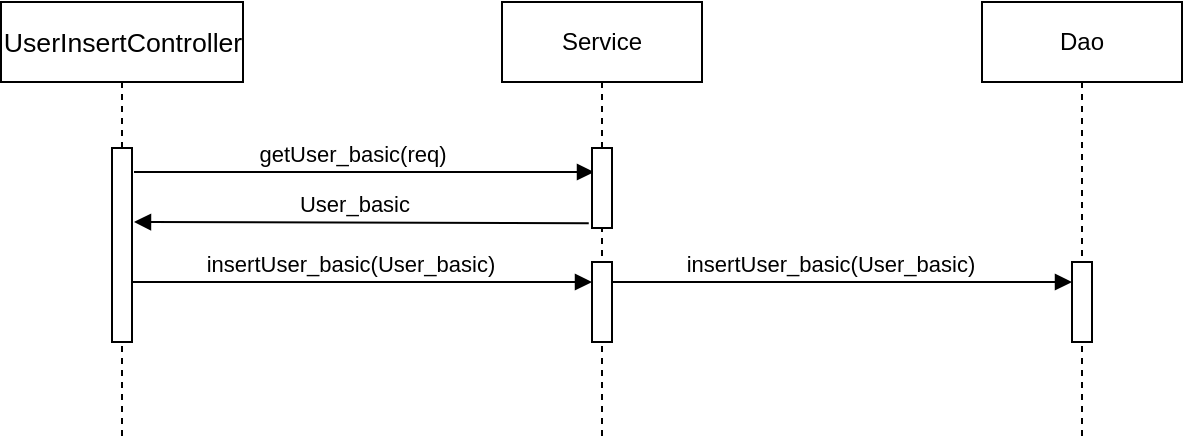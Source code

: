 <mxfile version="13.2.6"><diagram id="pLO0dg68gjHQzvGz2A8M" name="Page-1"><mxGraphModel dx="514" dy="477" grid="1" gridSize="10" guides="1" tooltips="1" connect="1" arrows="1" fold="1" page="1" pageScale="1" pageWidth="827" pageHeight="1169" math="0" shadow="0"><root><mxCell id="0"/><mxCell id="1" parent="0"/><mxCell id="s6rJxXWDk9mJpKVb8mi1-1" value="Dao" style="shape=umlLifeline;perimeter=lifelinePerimeter;whiteSpace=wrap;html=1;container=1;collapsible=0;recursiveResize=0;outlineConnect=0;" vertex="1" parent="1"><mxGeometry x="604" y="80" width="100" height="220" as="geometry"/></mxCell><mxCell id="s6rJxXWDk9mJpKVb8mi1-5" value="" style="html=1;points=[];perimeter=orthogonalPerimeter;" vertex="1" parent="s6rJxXWDk9mJpKVb8mi1-1"><mxGeometry x="45" y="130" width="10" height="40" as="geometry"/></mxCell><mxCell id="s6rJxXWDk9mJpKVb8mi1-2" value="Service" style="shape=umlLifeline;perimeter=lifelinePerimeter;whiteSpace=wrap;html=1;container=1;collapsible=0;recursiveResize=0;outlineConnect=0;" vertex="1" parent="1"><mxGeometry x="364" y="80" width="100" height="220" as="geometry"/></mxCell><mxCell id="s6rJxXWDk9mJpKVb8mi1-31" value="" style="html=1;points=[];perimeter=orthogonalPerimeter;" vertex="1" parent="s6rJxXWDk9mJpKVb8mi1-2"><mxGeometry x="45" y="130" width="10" height="40" as="geometry"/></mxCell><mxCell id="s6rJxXWDk9mJpKVb8mi1-3" value="&lt;span style=&quot;font-size: 10pt ; font-family: &amp;#34;arial&amp;#34;&quot;&gt;UserInsertController&lt;/span&gt;" style="shape=umlLifeline;perimeter=lifelinePerimeter;whiteSpace=wrap;html=1;container=1;collapsible=0;recursiveResize=0;outlineConnect=0;" vertex="1" parent="1"><mxGeometry x="113.5" y="80" width="121" height="220" as="geometry"/></mxCell><mxCell id="s6rJxXWDk9mJpKVb8mi1-4" value="" style="html=1;points=[];perimeter=orthogonalPerimeter;" vertex="1" parent="1"><mxGeometry x="169" y="153" width="10" height="97" as="geometry"/></mxCell><mxCell id="s6rJxXWDk9mJpKVb8mi1-6" value="getUser_basic(req)" style="html=1;verticalAlign=bottom;endArrow=block;" edge="1" parent="1"><mxGeometry x="-0.058" width="80" relative="1" as="geometry"><mxPoint x="180" y="165" as="sourcePoint"/><mxPoint x="410" y="165" as="targetPoint"/><mxPoint as="offset"/></mxGeometry></mxCell><mxCell id="s6rJxXWDk9mJpKVb8mi1-7" value="insertUser_basic(User_basic)" style="html=1;verticalAlign=bottom;endArrow=block;" edge="1" parent="1"><mxGeometry x="-0.058" width="80" relative="1" as="geometry"><mxPoint x="179" y="220" as="sourcePoint"/><mxPoint x="409" y="220" as="targetPoint"/><mxPoint as="offset"/></mxGeometry></mxCell><mxCell id="s6rJxXWDk9mJpKVb8mi1-22" value="" style="html=1;points=[];perimeter=orthogonalPerimeter;" vertex="1" parent="1"><mxGeometry x="409" y="153" width="10" height="40" as="geometry"/></mxCell><mxCell id="s6rJxXWDk9mJpKVb8mi1-30" value="User_basic" style="html=1;verticalAlign=bottom;endArrow=block;exitX=-0.162;exitY=0.94;exitDx=0;exitDy=0;exitPerimeter=0;" edge="1" parent="1" source="s6rJxXWDk9mJpKVb8mi1-22"><mxGeometry x="0.033" width="80" relative="1" as="geometry"><mxPoint x="400" y="190" as="sourcePoint"/><mxPoint x="180.0" y="190.0" as="targetPoint"/><mxPoint as="offset"/></mxGeometry></mxCell><mxCell id="s6rJxXWDk9mJpKVb8mi1-32" value="insertUser_basic(User_basic)" style="html=1;verticalAlign=bottom;endArrow=block;" edge="1" parent="1"><mxGeometry x="-0.058" width="80" relative="1" as="geometry"><mxPoint x="419" y="220" as="sourcePoint"/><mxPoint x="649" y="220" as="targetPoint"/><mxPoint as="offset"/></mxGeometry></mxCell></root></mxGraphModel></diagram></mxfile>